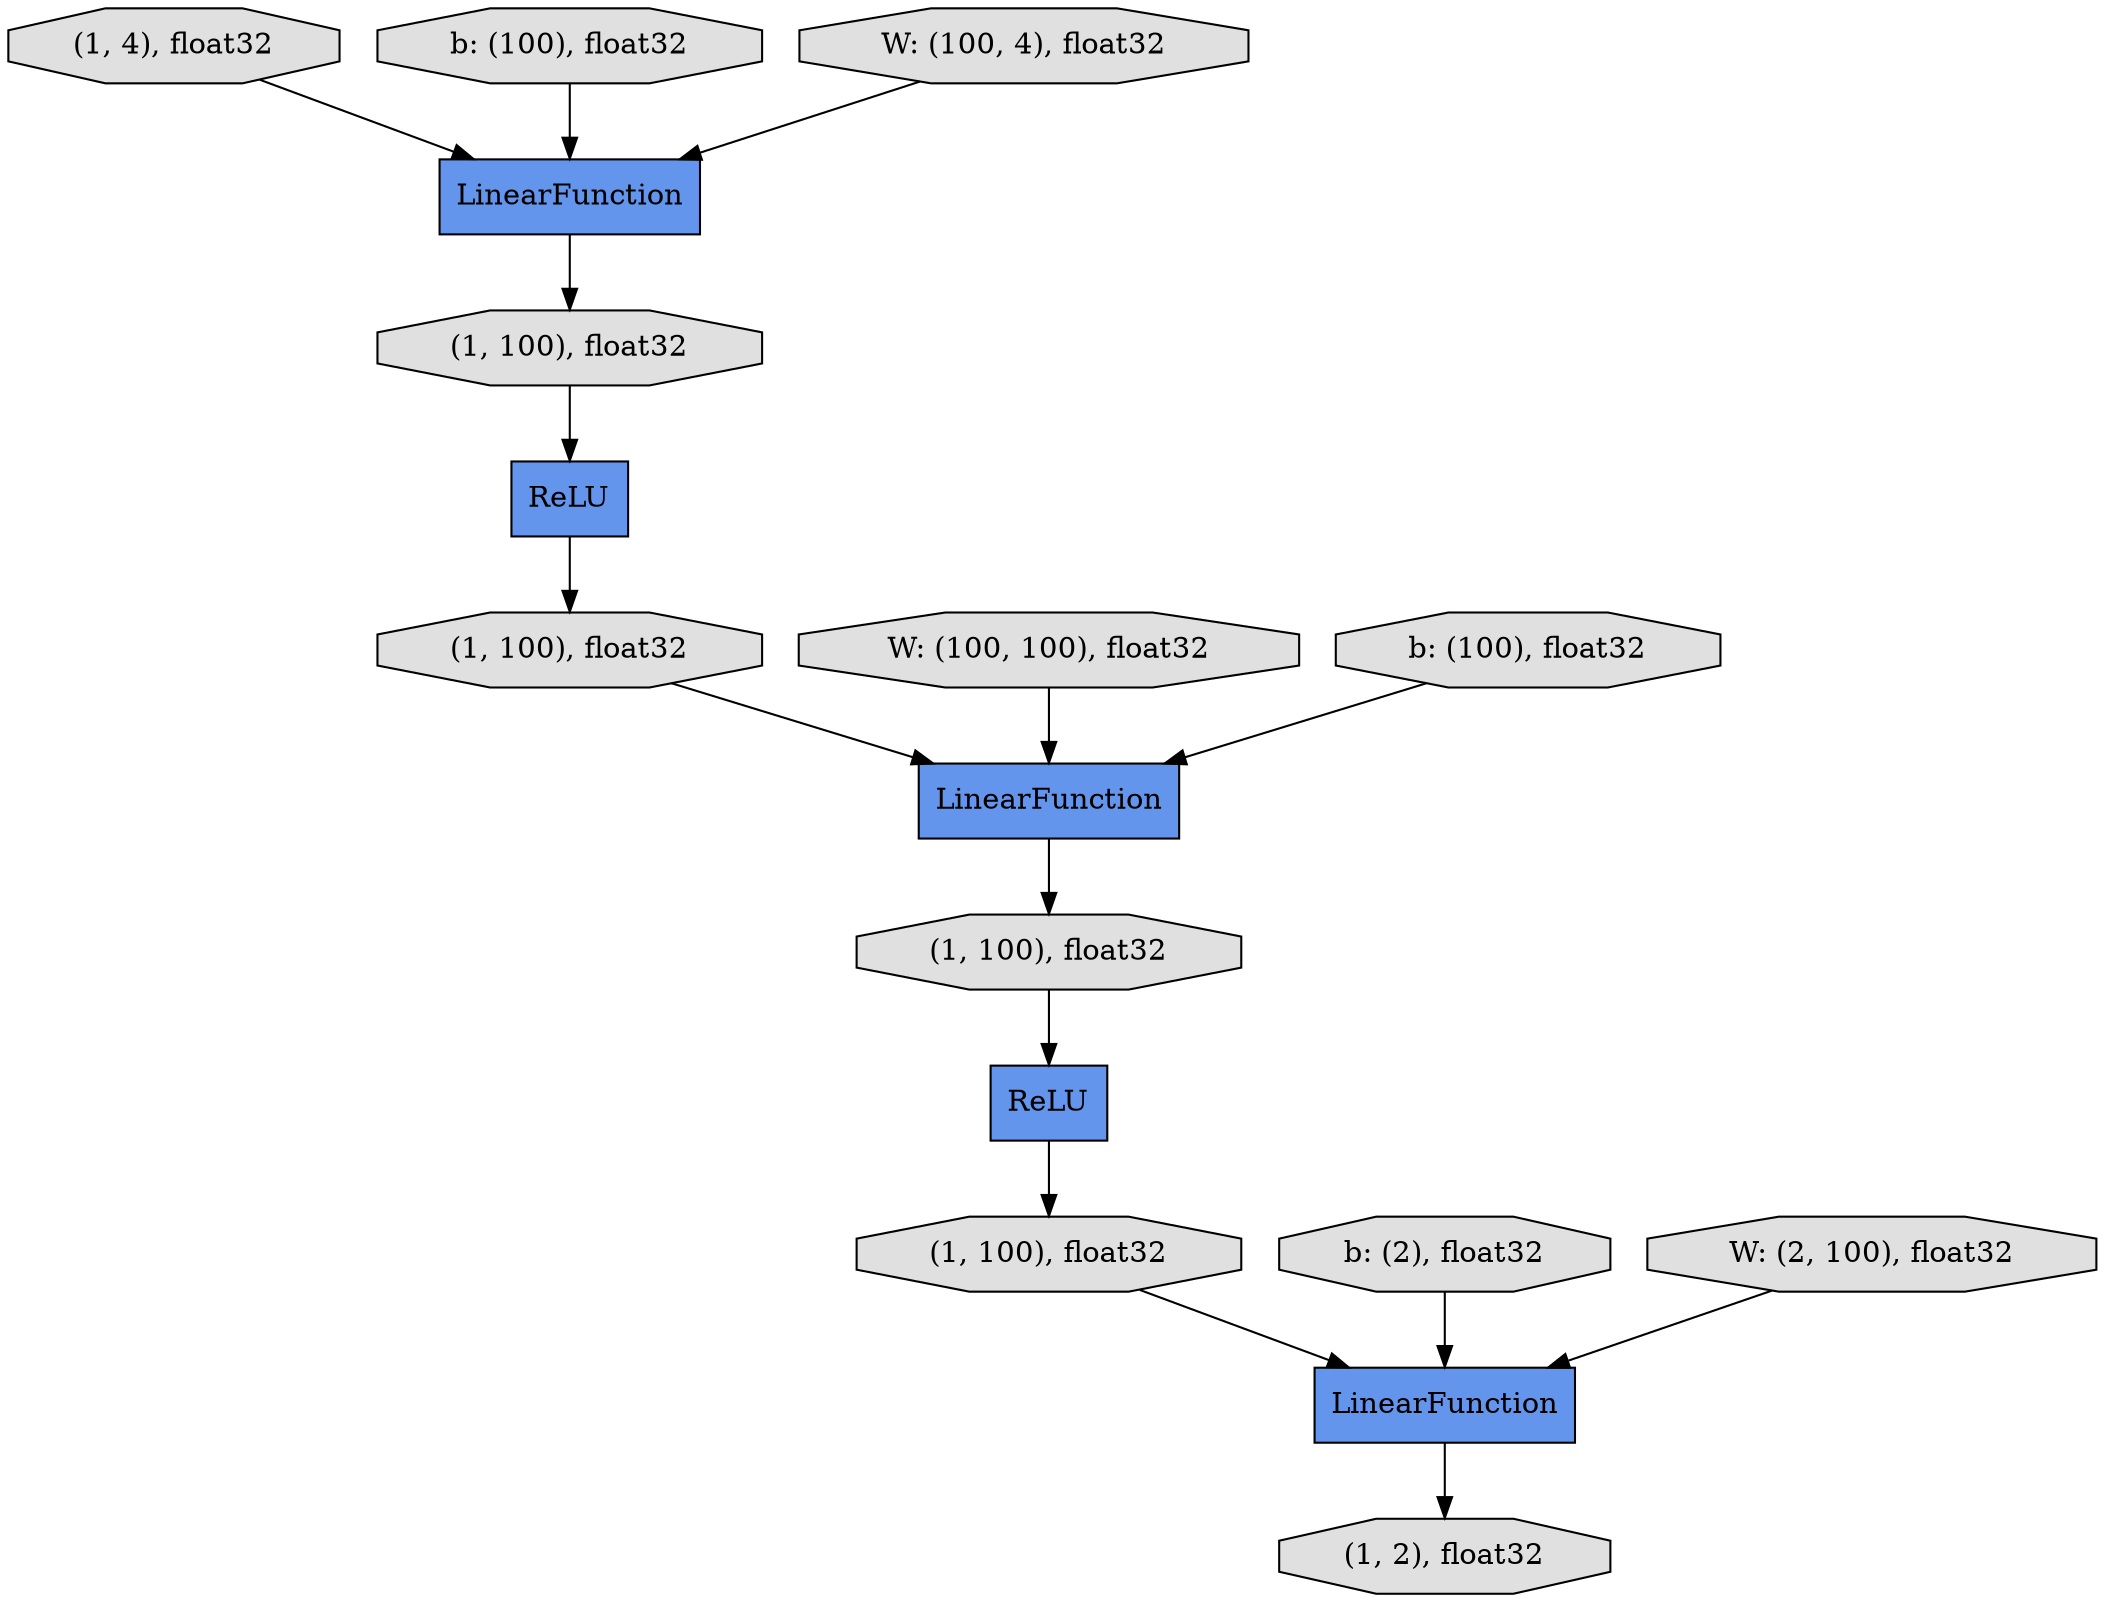 digraph graphname{rankdir=TB;139742401884680 [label="(1, 4), float32",shape="octagon",fillcolor="#E0E0E0",style="filled"];139742401885744 [label="(1, 2), float32",shape="octagon",fillcolor="#E0E0E0",style="filled"];139742401885240 [label="ReLU",shape="record",fillcolor="#6495ED",style="filled"];139742402354256 [label="W: (100, 100), float32",shape="octagon",fillcolor="#E0E0E0",style="filled"];139742401885128 [label="(1, 100), float32",shape="octagon",fillcolor="#E0E0E0",style="filled"];139742401884792 [label="LinearFunction",shape="record",fillcolor="#6495ED",style="filled"];139742402354816 [label="LinearFunction",shape="record",fillcolor="#6495ED",style="filled"];139742401884232 [label="LinearFunction",shape="record",fillcolor="#6495ED",style="filled"];139742401885352 [label="(1, 100), float32",shape="octagon",fillcolor="#E0E0E0",style="filled"];139742401884344 [label="b: (2), float32",shape="octagon",fillcolor="#E0E0E0",style="filled"];139742402353864 [label="b: (100), float32",shape="octagon",fillcolor="#E0E0E0",style="filled"];139742401884904 [label="(1, 100), float32",shape="octagon",fillcolor="#E0E0E0",style="filled"];139742402354928 [label="W: (2, 100), float32",shape="octagon",fillcolor="#E0E0E0",style="filled"];139742402353528 [label="W: (100, 4), float32",shape="octagon",fillcolor="#E0E0E0",style="filled"];139742401884568 [label="ReLU",shape="record",fillcolor="#6495ED",style="filled"];139742402354592 [label="b: (100), float32",shape="octagon",fillcolor="#E0E0E0",style="filled"];139742401885632 [label="(1, 100), float32",shape="octagon",fillcolor="#E0E0E0",style="filled"];139742402353528 -> 139742401884232;139742402354816 -> 139742401885744;139742401884344 -> 139742402354816;139742401884904 -> 139742401884568;139742402354256 -> 139742401884792;139742401884232 -> 139742401884904;139742401885632 -> 139742402354816;139742402353864 -> 139742401884232;139742401885240 -> 139742401885632;139742402354928 -> 139742402354816;139742401884792 -> 139742401885352;139742401884680 -> 139742401884232;139742402354592 -> 139742401884792;139742401885128 -> 139742401884792;139742401885352 -> 139742401885240;139742401884568 -> 139742401885128;}